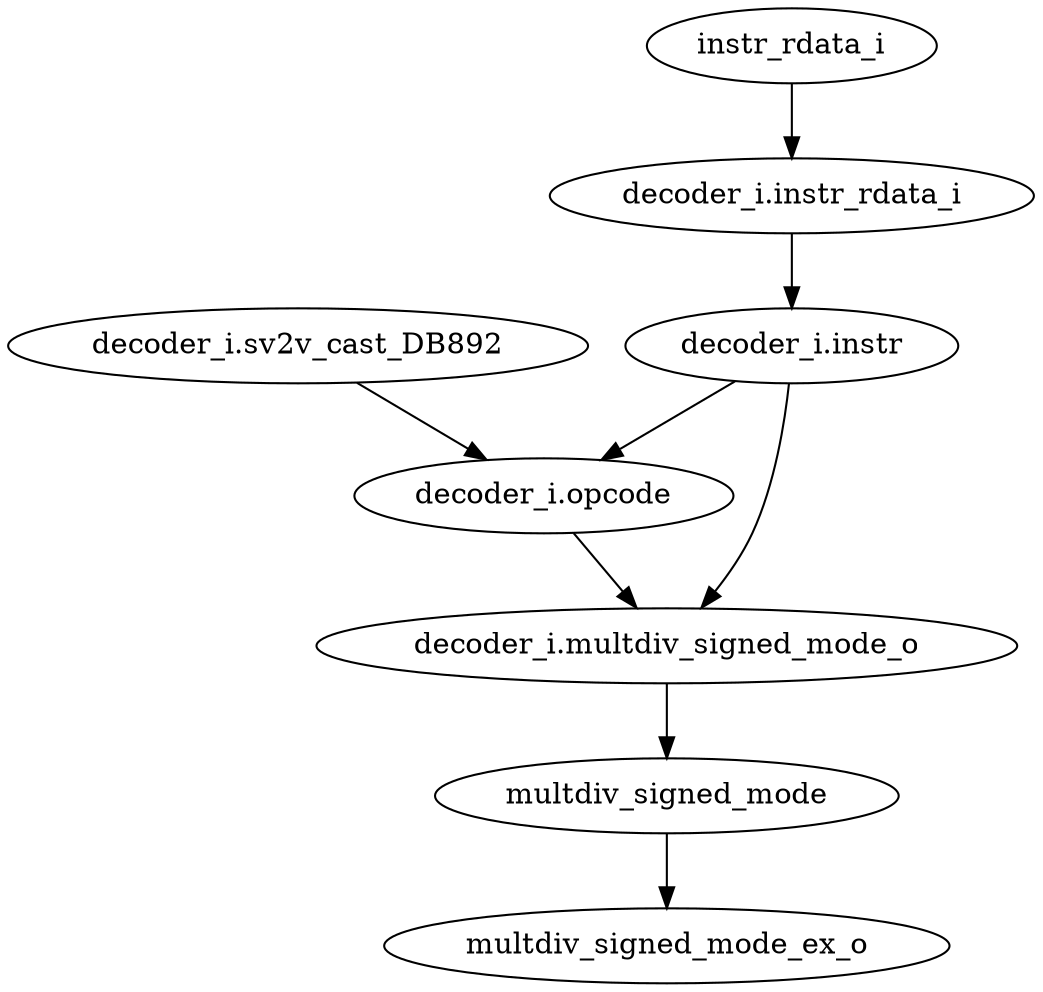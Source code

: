 strict digraph "" {
	instr_rdata_i	 [complexity=8,
		importance=0.0605649207274,
		rank=0.00757061509093];
	"decoder_i.instr_rdata_i"	 [complexity=8,
		importance=0.059068958037,
		rank=0.00738361975462];
	instr_rdata_i -> "decoder_i.instr_rdata_i";
	multdiv_signed_mode	 [complexity=2,
		importance=0.00495066982756,
		rank=0.00247533491378];
	multdiv_signed_mode_ex_o	 [complexity=0,
		importance=0.00264751199353,
		rank=0.0];
	multdiv_signed_mode -> multdiv_signed_mode_ex_o;
	"decoder_i.opcode"	 [complexity=3,
		importance=0.0547680656854,
		rank=0.0182560218951];
	"decoder_i.multdiv_signed_mode_o"	 [complexity=2,
		importance=0.00656501659522,
		rank=0.00328250829761];
	"decoder_i.opcode" -> "decoder_i.multdiv_signed_mode_o";
	"decoder_i.instr"	 [complexity=6,
		importance=0.0571989962555,
		rank=0.00953316604259];
	"decoder_i.instr" -> "decoder_i.opcode";
	"decoder_i.instr" -> "decoder_i.multdiv_signed_mode_o";
	"decoder_i.multdiv_signed_mode_o" -> multdiv_signed_mode;
	"decoder_i.instr_rdata_i" -> "decoder_i.instr";
	"decoder_i.sv2v_cast_DB892"	 [complexity=6,
		importance=0.0562640283759,
		rank=0.00937733806264];
	"decoder_i.sv2v_cast_DB892" -> "decoder_i.opcode";
}
